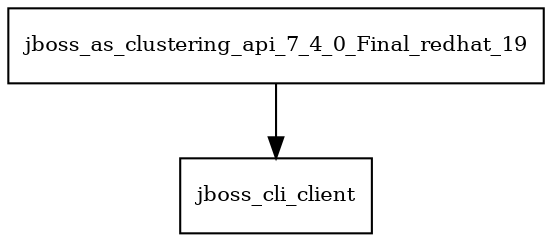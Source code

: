digraph jboss_as_clustering_api_7_4_0_Final_redhat_19_dependencies {
  node [shape = box, fontsize=10.0];
  jboss_as_clustering_api_7_4_0_Final_redhat_19 -> jboss_cli_client;
}
